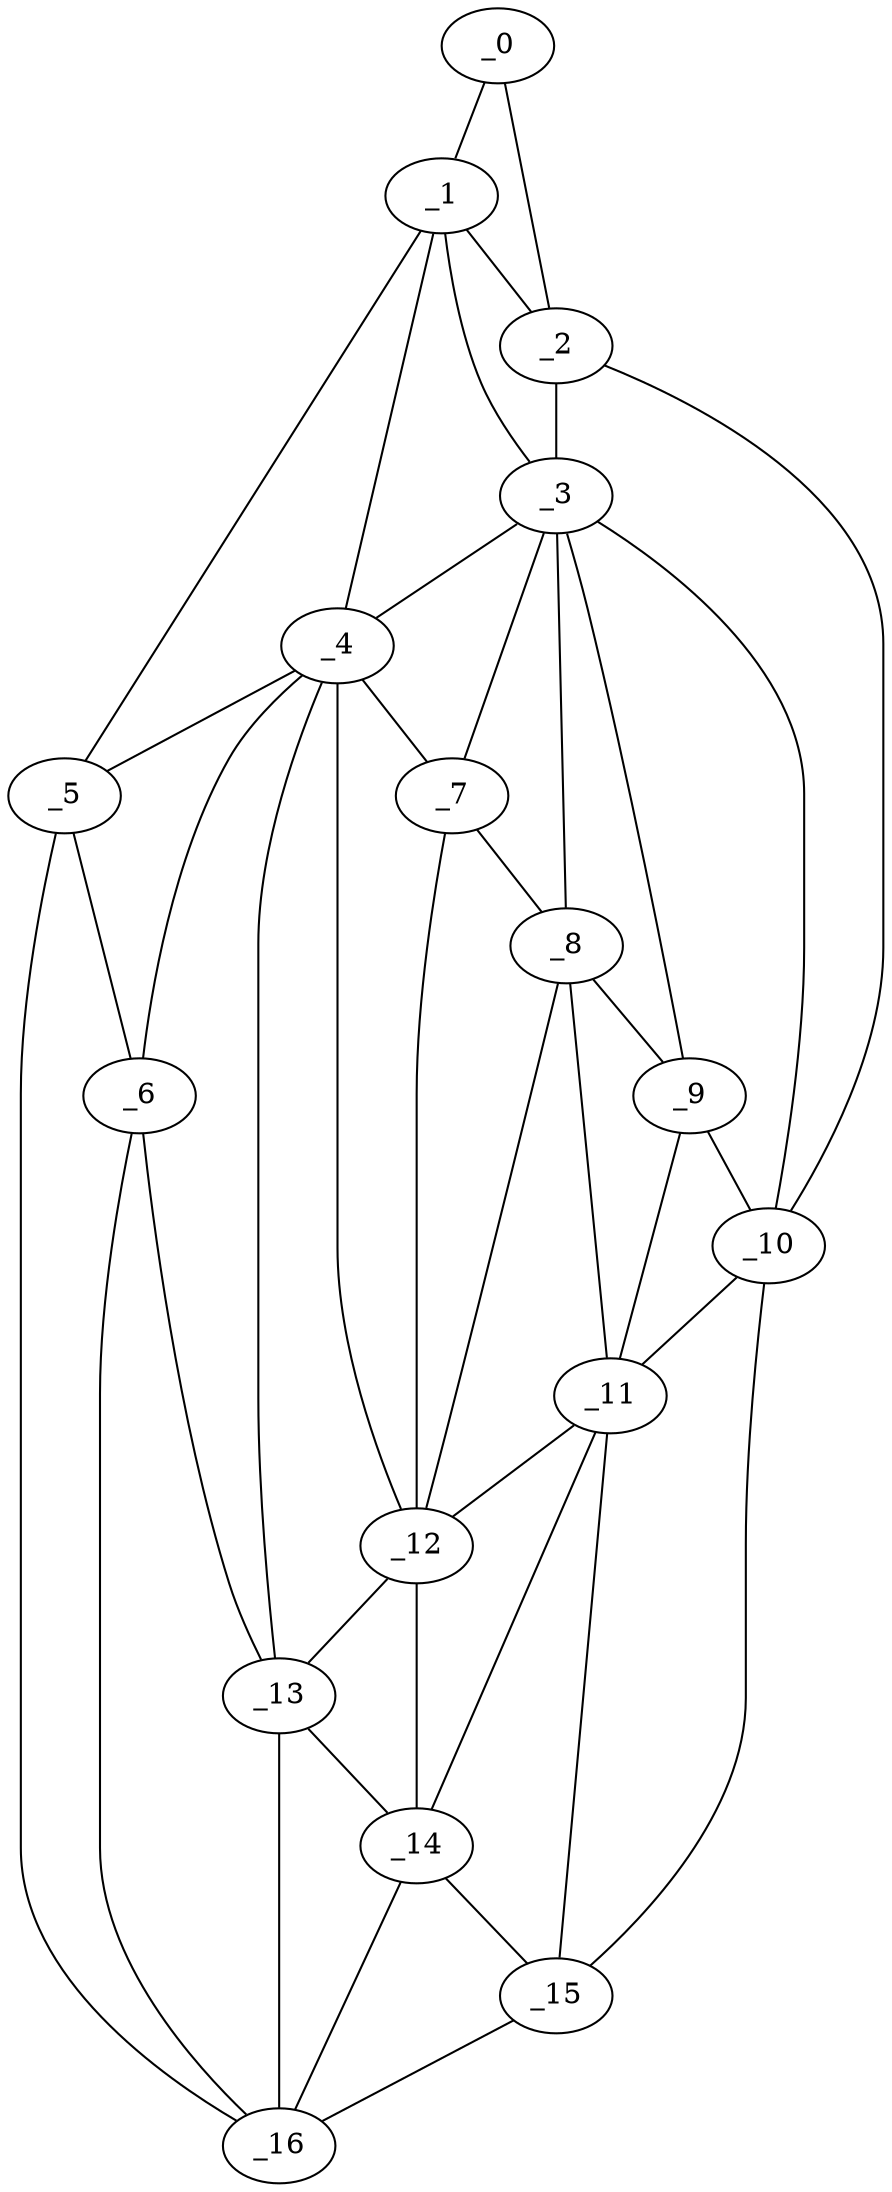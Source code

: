 graph "obj10__30.gxl" {
	_0	 [x=5,
		y=31];
	_1	 [x=31,
		y=76];
	_0 -- _1	 [valence=1];
	_2	 [x=50,
		y=20];
	_0 -- _2	 [valence=1];
	_1 -- _2	 [valence=2];
	_3	 [x=84,
		y=48];
	_1 -- _3	 [valence=1];
	_4	 [x=84,
		y=65];
	_1 -- _4	 [valence=2];
	_5	 [x=88,
		y=98];
	_1 -- _5	 [valence=1];
	_2 -- _3	 [valence=2];
	_10	 [x=101,
		y=28];
	_2 -- _10	 [valence=1];
	_3 -- _4	 [valence=2];
	_7	 [x=93,
		y=52];
	_3 -- _7	 [valence=1];
	_8	 [x=94,
		y=47];
	_3 -- _8	 [valence=2];
	_9	 [x=100,
		y=34];
	_3 -- _9	 [valence=1];
	_3 -- _10	 [valence=2];
	_4 -- _5	 [valence=1];
	_6	 [x=91,
		y=92];
	_4 -- _6	 [valence=2];
	_4 -- _7	 [valence=2];
	_12	 [x=106,
		y=58];
	_4 -- _12	 [valence=2];
	_13	 [x=107,
		y=72];
	_4 -- _13	 [valence=2];
	_5 -- _6	 [valence=2];
	_16	 [x=125,
		y=72];
	_5 -- _16	 [valence=1];
	_6 -- _13	 [valence=1];
	_6 -- _16	 [valence=1];
	_7 -- _8	 [valence=1];
	_7 -- _12	 [valence=2];
	_8 -- _9	 [valence=2];
	_11	 [x=104,
		y=41];
	_8 -- _11	 [valence=2];
	_8 -- _12	 [valence=2];
	_9 -- _10	 [valence=2];
	_9 -- _11	 [valence=1];
	_10 -- _11	 [valence=2];
	_15	 [x=125,
		y=50];
	_10 -- _15	 [valence=1];
	_11 -- _12	 [valence=2];
	_14	 [x=114,
		y=58];
	_11 -- _14	 [valence=2];
	_11 -- _15	 [valence=1];
	_12 -- _13	 [valence=2];
	_12 -- _14	 [valence=2];
	_13 -- _14	 [valence=2];
	_13 -- _16	 [valence=2];
	_14 -- _15	 [valence=2];
	_14 -- _16	 [valence=1];
	_15 -- _16	 [valence=1];
}
